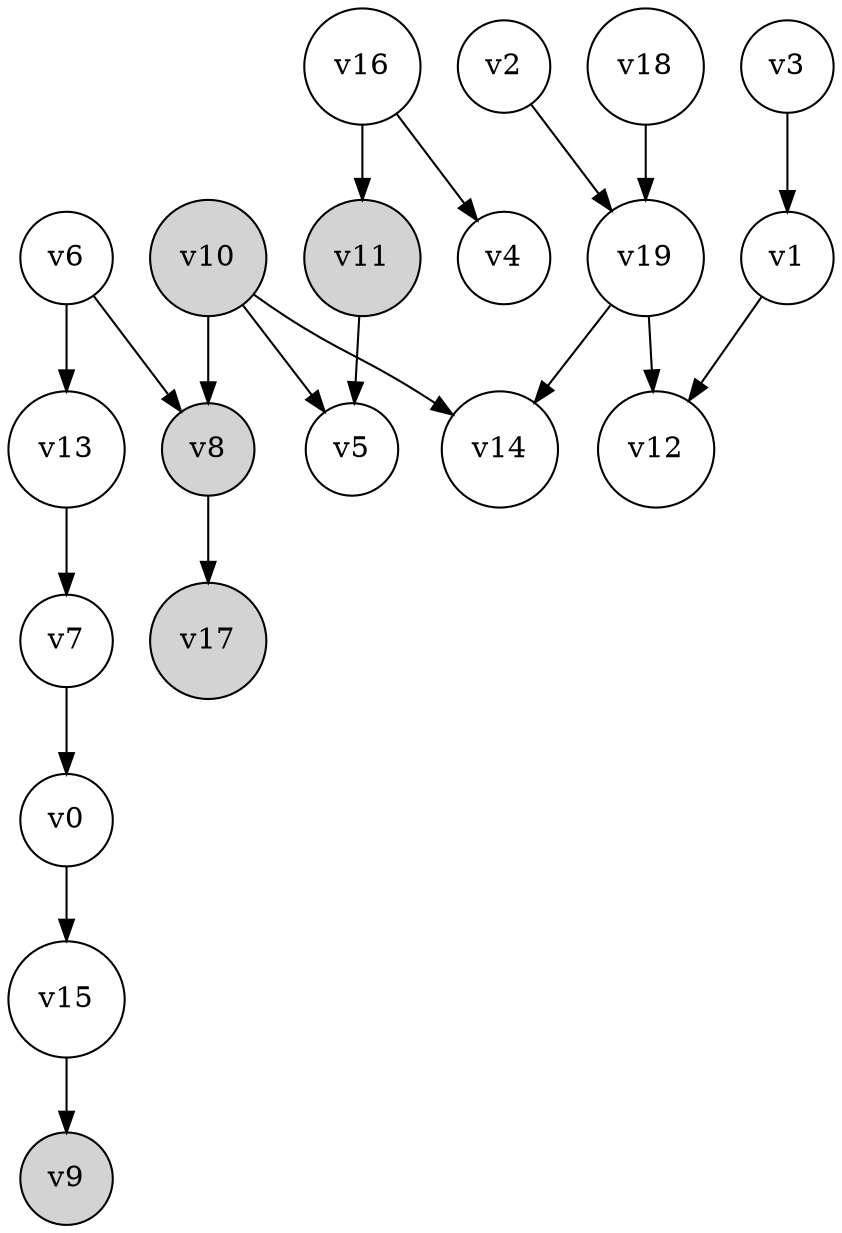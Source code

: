 digraph {
	rankdir=TD
	v0 [shape=circle]
	v1 [shape=circle]
	v2 [shape=circle]
	v3 [shape=circle]
	v4 [shape=circle]
	v5 [shape=circle]
	v6 [shape=circle]
	v7 [shape=circle]
	v8 [shape=circle style=filled]
	v9 [shape=circle style=filled]
	v10 [shape=circle style=filled]
	v11 [shape=circle style=filled]
	v12 [shape=circle]
	v13 [shape=circle]
	v14 [shape=circle]
	v15 [shape=circle]
	v16 [shape=circle]
	v17 [shape=circle style=filled]
	v18 [shape=circle]
	v19 [shape=circle]
	v0 -> v15
	v1 -> v12
	v2 -> v19
	v3 -> v1
	v6 -> v8
	v6 -> v13
	v7 -> v0
	v8 -> v17
	v10 -> v8
	v10 -> v5
	v10 -> v14
	v11 -> v5
	v13 -> v7
	v15 -> v9
	v16 -> v4
	v16 -> v11
	v18 -> v19
	v19 -> v14
	v19 -> v12
}
